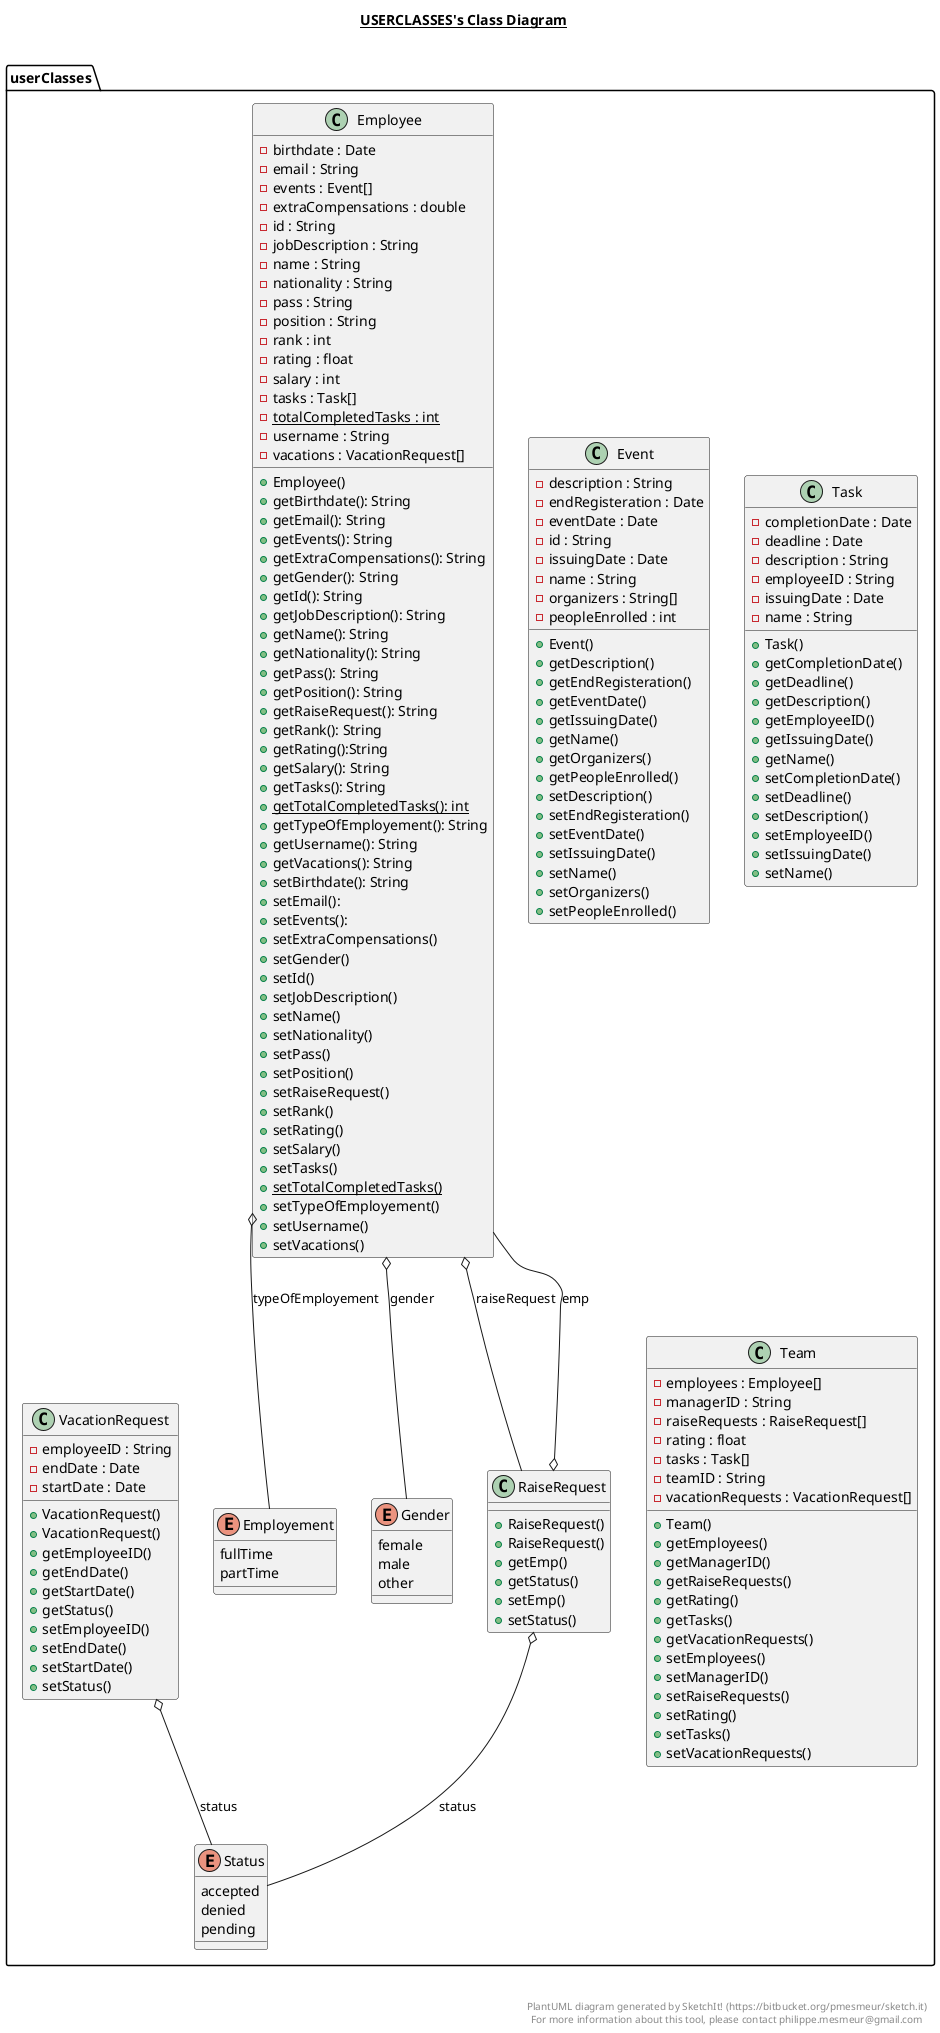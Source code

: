 @startuml

title __USERCLASSES's Class Diagram__\n


    namespace userClasses {
      class userClasses.Employee {
          - birthdate : Date
          - email : String
          - events : Event[]
          - extraCompensations : double
          - id : String
          - jobDescription : String
          - name : String
          - nationality : String
          - pass : String
          - position : String
          - rank : int
          - rating : float
          - salary : int
          - tasks : Task[]
          {static} - totalCompletedTasks : int
          - username : String
          - vacations : VacationRequest[]
          + Employee()
          + getBirthdate(): String
          + getEmail(): String
          + getEvents(): String
          + getExtraCompensations(): String
          + getGender(): String
          + getId(): String
          + getJobDescription(): String
          + getName(): String
          + getNationality(): String
          + getPass(): String
          + getPosition(): String
          + getRaiseRequest(): String
          + getRank(): String
          + getRating():String
          + getSalary(): String
          + getTasks(): String
          {static} + getTotalCompletedTasks(): int
          + getTypeOfEmployement(): String
          + getUsername(): String
          + getVacations(): String
          + setBirthdate(): String
          + setEmail():
          + setEvents():
          + setExtraCompensations()
          + setGender()
          + setId()
          + setJobDescription()
          + setName()
          + setNationality()
          + setPass()
          + setPosition()
          + setRaiseRequest()
          + setRank()
          + setRating()
          + setSalary()
          + setTasks()
          {static} + setTotalCompletedTasks()
          + setTypeOfEmployement()
          + setUsername()
          + setVacations()
      }

  

      enum Employement {
        fullTime
        partTime
      }


      class userClasses.Event {
          - description : String
          - endRegisteration : Date
          - eventDate : Date
          - id : String
          - issuingDate : Date
          - name : String
          - organizers : String[]
          - peopleEnrolled : int
          + Event()
          + getDescription()
          + getEndRegisteration()
          + getEventDate()
          + getIssuingDate()
          + getName()
          + getOrganizers()
          + getPeopleEnrolled()
          + setDescription()
          + setEndRegisteration()
          + setEventDate()
          + setIssuingDate()
          + setName()
          + setOrganizers()
          + setPeopleEnrolled()
      }


      enum Gender {
        female
        male
        other
      }


      class userClasses.RaiseRequest {
          + RaiseRequest()
          + RaiseRequest()
          + getEmp()
          + getStatus()
          + setEmp()
          + setStatus()
      }


      enum Status {
        accepted
        denied
        pending
      }


      class userClasses.Task {
          - completionDate : Date
          - deadline : Date
          - description : String
          - employeeID : String
          - issuingDate : Date
          - name : String
          + Task()
          + getCompletionDate()
          + getDeadline()
          + getDescription()
          + getEmployeeID()
          + getIssuingDate()
          + getName()
          + setCompletionDate()
          + setDeadline()
          + setDescription()
          + setEmployeeID()
          + setIssuingDate()
          + setName()
      }


      class userClasses.Team {
          - employees : Employee[]
          - managerID : String
          - raiseRequests : RaiseRequest[]
          - rating : float
          - tasks : Task[]
          - teamID : String
          - vacationRequests : VacationRequest[]
          + Team()
          + getEmployees()
          + getManagerID()
          + getRaiseRequests()
          + getRating()
          + getTasks()
          + getVacationRequests()
          + setEmployees()
          + setManagerID()
          + setRaiseRequests()
          + setRating()
          + setTasks()
          + setVacationRequests()
      }


      class userClasses.VacationRequest {
          - employeeID : String
          - endDate : Date
          - startDate : Date
          + VacationRequest()
          + VacationRequest()
          + getEmployeeID()
          + getEndDate()
          + getStartDate()
          + getStatus()
          + setEmployeeID()
          + setEndDate()
          + setStartDate()
          + setStatus()
      }

}
  userClasses.Employee o-- userClasses.Gender : gender
  userClasses.Employee o-- userClasses.RaiseRequest : raiseRequest
  userClasses.Employee o-- userClasses.Employement : typeOfEmployement
  userClasses.RaiseRequest o-- userClasses.Employee : emp
  userClasses.RaiseRequest o-- userClasses.Status : status
  userClasses.VacationRequest o-- userClasses.Status : status


right footer


PlantUML diagram generated by SketchIt! (https://bitbucket.org/pmesmeur/sketch.it)
For more information about this tool, please contact philippe.mesmeur@gmail.com
endfooter

@enduml
